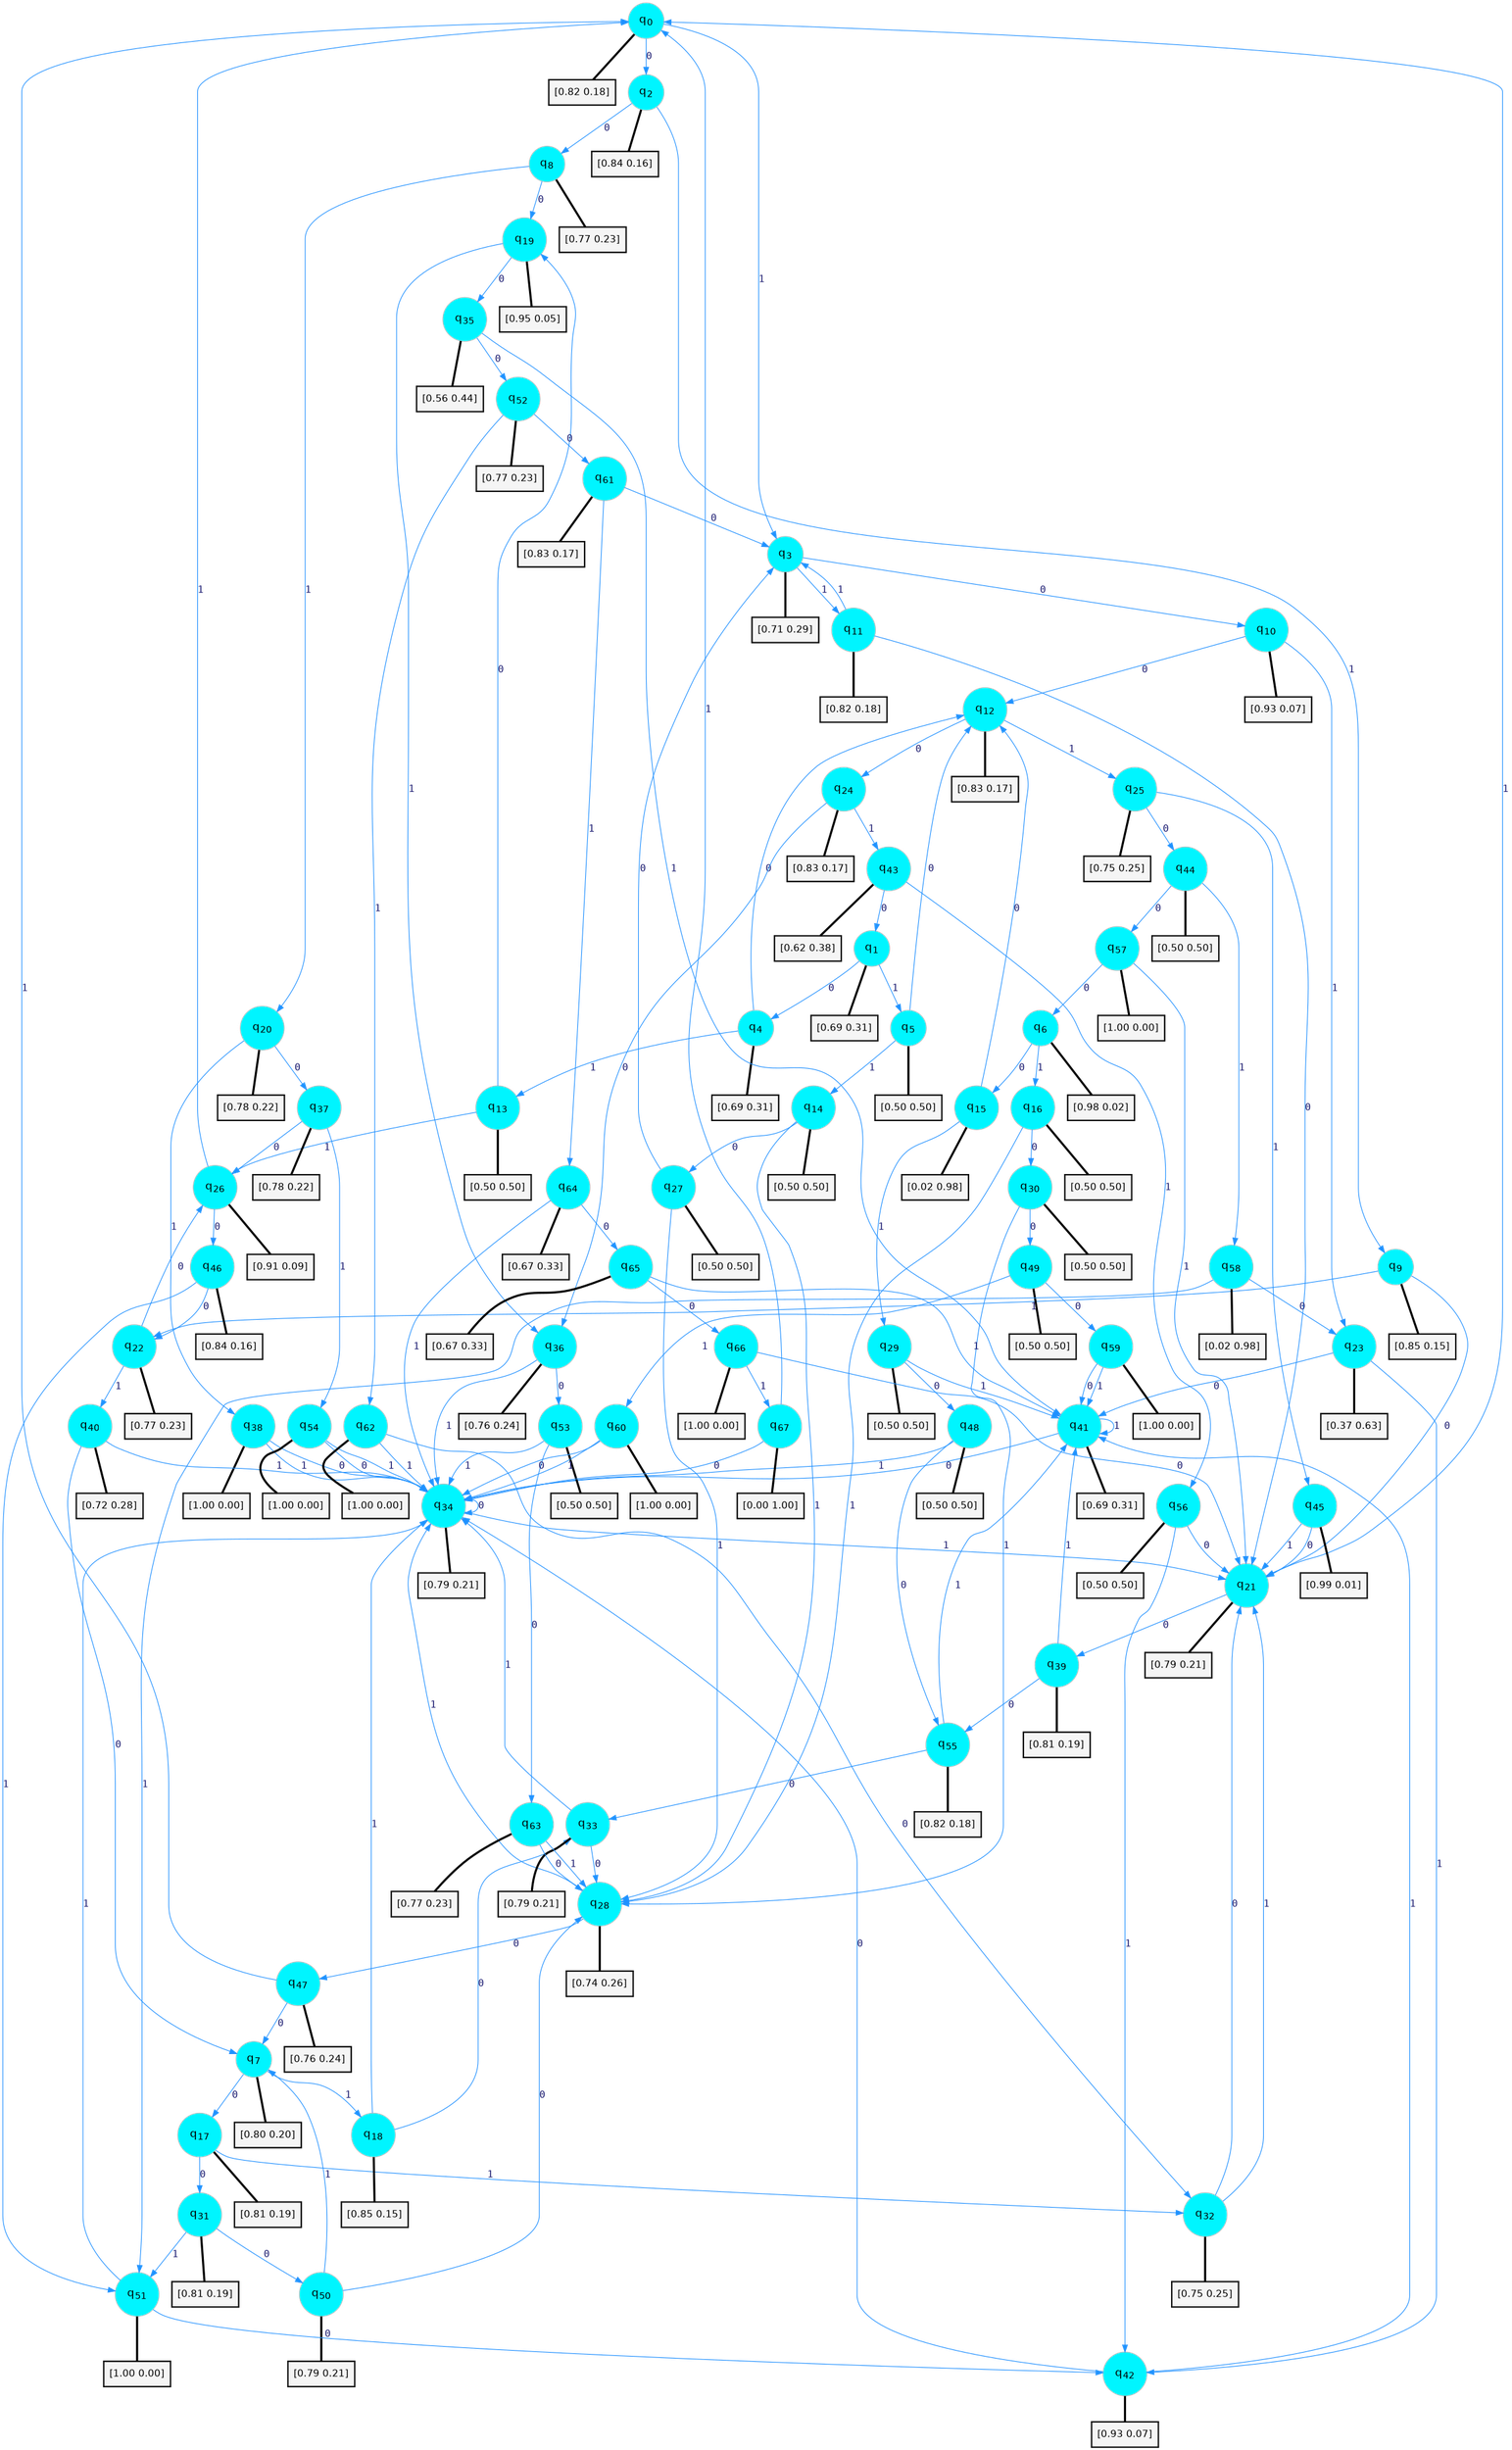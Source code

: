 digraph G {
graph [
bgcolor=transparent, dpi=300, rankdir=TD, size="40,25"];
node [
color=gray, fillcolor=turquoise1, fontcolor=black, fontname=Helvetica, fontsize=16, fontweight=bold, shape=circle, style=filled];
edge [
arrowsize=1, color=dodgerblue1, fontcolor=midnightblue, fontname=courier, fontweight=bold, penwidth=1, style=solid, weight=20];
0[label=<q<SUB>0</SUB>>];
1[label=<q<SUB>1</SUB>>];
2[label=<q<SUB>2</SUB>>];
3[label=<q<SUB>3</SUB>>];
4[label=<q<SUB>4</SUB>>];
5[label=<q<SUB>5</SUB>>];
6[label=<q<SUB>6</SUB>>];
7[label=<q<SUB>7</SUB>>];
8[label=<q<SUB>8</SUB>>];
9[label=<q<SUB>9</SUB>>];
10[label=<q<SUB>10</SUB>>];
11[label=<q<SUB>11</SUB>>];
12[label=<q<SUB>12</SUB>>];
13[label=<q<SUB>13</SUB>>];
14[label=<q<SUB>14</SUB>>];
15[label=<q<SUB>15</SUB>>];
16[label=<q<SUB>16</SUB>>];
17[label=<q<SUB>17</SUB>>];
18[label=<q<SUB>18</SUB>>];
19[label=<q<SUB>19</SUB>>];
20[label=<q<SUB>20</SUB>>];
21[label=<q<SUB>21</SUB>>];
22[label=<q<SUB>22</SUB>>];
23[label=<q<SUB>23</SUB>>];
24[label=<q<SUB>24</SUB>>];
25[label=<q<SUB>25</SUB>>];
26[label=<q<SUB>26</SUB>>];
27[label=<q<SUB>27</SUB>>];
28[label=<q<SUB>28</SUB>>];
29[label=<q<SUB>29</SUB>>];
30[label=<q<SUB>30</SUB>>];
31[label=<q<SUB>31</SUB>>];
32[label=<q<SUB>32</SUB>>];
33[label=<q<SUB>33</SUB>>];
34[label=<q<SUB>34</SUB>>];
35[label=<q<SUB>35</SUB>>];
36[label=<q<SUB>36</SUB>>];
37[label=<q<SUB>37</SUB>>];
38[label=<q<SUB>38</SUB>>];
39[label=<q<SUB>39</SUB>>];
40[label=<q<SUB>40</SUB>>];
41[label=<q<SUB>41</SUB>>];
42[label=<q<SUB>42</SUB>>];
43[label=<q<SUB>43</SUB>>];
44[label=<q<SUB>44</SUB>>];
45[label=<q<SUB>45</SUB>>];
46[label=<q<SUB>46</SUB>>];
47[label=<q<SUB>47</SUB>>];
48[label=<q<SUB>48</SUB>>];
49[label=<q<SUB>49</SUB>>];
50[label=<q<SUB>50</SUB>>];
51[label=<q<SUB>51</SUB>>];
52[label=<q<SUB>52</SUB>>];
53[label=<q<SUB>53</SUB>>];
54[label=<q<SUB>54</SUB>>];
55[label=<q<SUB>55</SUB>>];
56[label=<q<SUB>56</SUB>>];
57[label=<q<SUB>57</SUB>>];
58[label=<q<SUB>58</SUB>>];
59[label=<q<SUB>59</SUB>>];
60[label=<q<SUB>60</SUB>>];
61[label=<q<SUB>61</SUB>>];
62[label=<q<SUB>62</SUB>>];
63[label=<q<SUB>63</SUB>>];
64[label=<q<SUB>64</SUB>>];
65[label=<q<SUB>65</SUB>>];
66[label=<q<SUB>66</SUB>>];
67[label=<q<SUB>67</SUB>>];
68[label="[0.82 0.18]", shape=box,fontcolor=black, fontname=Helvetica, fontsize=14, penwidth=2, fillcolor=whitesmoke,color=black];
69[label="[0.69 0.31]", shape=box,fontcolor=black, fontname=Helvetica, fontsize=14, penwidth=2, fillcolor=whitesmoke,color=black];
70[label="[0.84 0.16]", shape=box,fontcolor=black, fontname=Helvetica, fontsize=14, penwidth=2, fillcolor=whitesmoke,color=black];
71[label="[0.71 0.29]", shape=box,fontcolor=black, fontname=Helvetica, fontsize=14, penwidth=2, fillcolor=whitesmoke,color=black];
72[label="[0.69 0.31]", shape=box,fontcolor=black, fontname=Helvetica, fontsize=14, penwidth=2, fillcolor=whitesmoke,color=black];
73[label="[0.50 0.50]", shape=box,fontcolor=black, fontname=Helvetica, fontsize=14, penwidth=2, fillcolor=whitesmoke,color=black];
74[label="[0.98 0.02]", shape=box,fontcolor=black, fontname=Helvetica, fontsize=14, penwidth=2, fillcolor=whitesmoke,color=black];
75[label="[0.80 0.20]", shape=box,fontcolor=black, fontname=Helvetica, fontsize=14, penwidth=2, fillcolor=whitesmoke,color=black];
76[label="[0.77 0.23]", shape=box,fontcolor=black, fontname=Helvetica, fontsize=14, penwidth=2, fillcolor=whitesmoke,color=black];
77[label="[0.85 0.15]", shape=box,fontcolor=black, fontname=Helvetica, fontsize=14, penwidth=2, fillcolor=whitesmoke,color=black];
78[label="[0.93 0.07]", shape=box,fontcolor=black, fontname=Helvetica, fontsize=14, penwidth=2, fillcolor=whitesmoke,color=black];
79[label="[0.82 0.18]", shape=box,fontcolor=black, fontname=Helvetica, fontsize=14, penwidth=2, fillcolor=whitesmoke,color=black];
80[label="[0.83 0.17]", shape=box,fontcolor=black, fontname=Helvetica, fontsize=14, penwidth=2, fillcolor=whitesmoke,color=black];
81[label="[0.50 0.50]", shape=box,fontcolor=black, fontname=Helvetica, fontsize=14, penwidth=2, fillcolor=whitesmoke,color=black];
82[label="[0.50 0.50]", shape=box,fontcolor=black, fontname=Helvetica, fontsize=14, penwidth=2, fillcolor=whitesmoke,color=black];
83[label="[0.02 0.98]", shape=box,fontcolor=black, fontname=Helvetica, fontsize=14, penwidth=2, fillcolor=whitesmoke,color=black];
84[label="[0.50 0.50]", shape=box,fontcolor=black, fontname=Helvetica, fontsize=14, penwidth=2, fillcolor=whitesmoke,color=black];
85[label="[0.81 0.19]", shape=box,fontcolor=black, fontname=Helvetica, fontsize=14, penwidth=2, fillcolor=whitesmoke,color=black];
86[label="[0.85 0.15]", shape=box,fontcolor=black, fontname=Helvetica, fontsize=14, penwidth=2, fillcolor=whitesmoke,color=black];
87[label="[0.95 0.05]", shape=box,fontcolor=black, fontname=Helvetica, fontsize=14, penwidth=2, fillcolor=whitesmoke,color=black];
88[label="[0.78 0.22]", shape=box,fontcolor=black, fontname=Helvetica, fontsize=14, penwidth=2, fillcolor=whitesmoke,color=black];
89[label="[0.79 0.21]", shape=box,fontcolor=black, fontname=Helvetica, fontsize=14, penwidth=2, fillcolor=whitesmoke,color=black];
90[label="[0.77 0.23]", shape=box,fontcolor=black, fontname=Helvetica, fontsize=14, penwidth=2, fillcolor=whitesmoke,color=black];
91[label="[0.37 0.63]", shape=box,fontcolor=black, fontname=Helvetica, fontsize=14, penwidth=2, fillcolor=whitesmoke,color=black];
92[label="[0.83 0.17]", shape=box,fontcolor=black, fontname=Helvetica, fontsize=14, penwidth=2, fillcolor=whitesmoke,color=black];
93[label="[0.75 0.25]", shape=box,fontcolor=black, fontname=Helvetica, fontsize=14, penwidth=2, fillcolor=whitesmoke,color=black];
94[label="[0.91 0.09]", shape=box,fontcolor=black, fontname=Helvetica, fontsize=14, penwidth=2, fillcolor=whitesmoke,color=black];
95[label="[0.50 0.50]", shape=box,fontcolor=black, fontname=Helvetica, fontsize=14, penwidth=2, fillcolor=whitesmoke,color=black];
96[label="[0.74 0.26]", shape=box,fontcolor=black, fontname=Helvetica, fontsize=14, penwidth=2, fillcolor=whitesmoke,color=black];
97[label="[0.50 0.50]", shape=box,fontcolor=black, fontname=Helvetica, fontsize=14, penwidth=2, fillcolor=whitesmoke,color=black];
98[label="[0.50 0.50]", shape=box,fontcolor=black, fontname=Helvetica, fontsize=14, penwidth=2, fillcolor=whitesmoke,color=black];
99[label="[0.81 0.19]", shape=box,fontcolor=black, fontname=Helvetica, fontsize=14, penwidth=2, fillcolor=whitesmoke,color=black];
100[label="[0.75 0.25]", shape=box,fontcolor=black, fontname=Helvetica, fontsize=14, penwidth=2, fillcolor=whitesmoke,color=black];
101[label="[0.79 0.21]", shape=box,fontcolor=black, fontname=Helvetica, fontsize=14, penwidth=2, fillcolor=whitesmoke,color=black];
102[label="[0.79 0.21]", shape=box,fontcolor=black, fontname=Helvetica, fontsize=14, penwidth=2, fillcolor=whitesmoke,color=black];
103[label="[0.56 0.44]", shape=box,fontcolor=black, fontname=Helvetica, fontsize=14, penwidth=2, fillcolor=whitesmoke,color=black];
104[label="[0.76 0.24]", shape=box,fontcolor=black, fontname=Helvetica, fontsize=14, penwidth=2, fillcolor=whitesmoke,color=black];
105[label="[0.78 0.22]", shape=box,fontcolor=black, fontname=Helvetica, fontsize=14, penwidth=2, fillcolor=whitesmoke,color=black];
106[label="[1.00 0.00]", shape=box,fontcolor=black, fontname=Helvetica, fontsize=14, penwidth=2, fillcolor=whitesmoke,color=black];
107[label="[0.81 0.19]", shape=box,fontcolor=black, fontname=Helvetica, fontsize=14, penwidth=2, fillcolor=whitesmoke,color=black];
108[label="[0.72 0.28]", shape=box,fontcolor=black, fontname=Helvetica, fontsize=14, penwidth=2, fillcolor=whitesmoke,color=black];
109[label="[0.69 0.31]", shape=box,fontcolor=black, fontname=Helvetica, fontsize=14, penwidth=2, fillcolor=whitesmoke,color=black];
110[label="[0.93 0.07]", shape=box,fontcolor=black, fontname=Helvetica, fontsize=14, penwidth=2, fillcolor=whitesmoke,color=black];
111[label="[0.62 0.38]", shape=box,fontcolor=black, fontname=Helvetica, fontsize=14, penwidth=2, fillcolor=whitesmoke,color=black];
112[label="[0.50 0.50]", shape=box,fontcolor=black, fontname=Helvetica, fontsize=14, penwidth=2, fillcolor=whitesmoke,color=black];
113[label="[0.99 0.01]", shape=box,fontcolor=black, fontname=Helvetica, fontsize=14, penwidth=2, fillcolor=whitesmoke,color=black];
114[label="[0.84 0.16]", shape=box,fontcolor=black, fontname=Helvetica, fontsize=14, penwidth=2, fillcolor=whitesmoke,color=black];
115[label="[0.76 0.24]", shape=box,fontcolor=black, fontname=Helvetica, fontsize=14, penwidth=2, fillcolor=whitesmoke,color=black];
116[label="[0.50 0.50]", shape=box,fontcolor=black, fontname=Helvetica, fontsize=14, penwidth=2, fillcolor=whitesmoke,color=black];
117[label="[0.50 0.50]", shape=box,fontcolor=black, fontname=Helvetica, fontsize=14, penwidth=2, fillcolor=whitesmoke,color=black];
118[label="[0.79 0.21]", shape=box,fontcolor=black, fontname=Helvetica, fontsize=14, penwidth=2, fillcolor=whitesmoke,color=black];
119[label="[1.00 0.00]", shape=box,fontcolor=black, fontname=Helvetica, fontsize=14, penwidth=2, fillcolor=whitesmoke,color=black];
120[label="[0.77 0.23]", shape=box,fontcolor=black, fontname=Helvetica, fontsize=14, penwidth=2, fillcolor=whitesmoke,color=black];
121[label="[0.50 0.50]", shape=box,fontcolor=black, fontname=Helvetica, fontsize=14, penwidth=2, fillcolor=whitesmoke,color=black];
122[label="[1.00 0.00]", shape=box,fontcolor=black, fontname=Helvetica, fontsize=14, penwidth=2, fillcolor=whitesmoke,color=black];
123[label="[0.82 0.18]", shape=box,fontcolor=black, fontname=Helvetica, fontsize=14, penwidth=2, fillcolor=whitesmoke,color=black];
124[label="[0.50 0.50]", shape=box,fontcolor=black, fontname=Helvetica, fontsize=14, penwidth=2, fillcolor=whitesmoke,color=black];
125[label="[1.00 0.00]", shape=box,fontcolor=black, fontname=Helvetica, fontsize=14, penwidth=2, fillcolor=whitesmoke,color=black];
126[label="[0.02 0.98]", shape=box,fontcolor=black, fontname=Helvetica, fontsize=14, penwidth=2, fillcolor=whitesmoke,color=black];
127[label="[1.00 0.00]", shape=box,fontcolor=black, fontname=Helvetica, fontsize=14, penwidth=2, fillcolor=whitesmoke,color=black];
128[label="[1.00 0.00]", shape=box,fontcolor=black, fontname=Helvetica, fontsize=14, penwidth=2, fillcolor=whitesmoke,color=black];
129[label="[0.83 0.17]", shape=box,fontcolor=black, fontname=Helvetica, fontsize=14, penwidth=2, fillcolor=whitesmoke,color=black];
130[label="[1.00 0.00]", shape=box,fontcolor=black, fontname=Helvetica, fontsize=14, penwidth=2, fillcolor=whitesmoke,color=black];
131[label="[0.77 0.23]", shape=box,fontcolor=black, fontname=Helvetica, fontsize=14, penwidth=2, fillcolor=whitesmoke,color=black];
132[label="[0.67 0.33]", shape=box,fontcolor=black, fontname=Helvetica, fontsize=14, penwidth=2, fillcolor=whitesmoke,color=black];
133[label="[0.67 0.33]", shape=box,fontcolor=black, fontname=Helvetica, fontsize=14, penwidth=2, fillcolor=whitesmoke,color=black];
134[label="[1.00 0.00]", shape=box,fontcolor=black, fontname=Helvetica, fontsize=14, penwidth=2, fillcolor=whitesmoke,color=black];
135[label="[0.00 1.00]", shape=box,fontcolor=black, fontname=Helvetica, fontsize=14, penwidth=2, fillcolor=whitesmoke,color=black];
0->2 [label=0];
0->3 [label=1];
0->68 [arrowhead=none, penwidth=3,color=black];
1->4 [label=0];
1->5 [label=1];
1->69 [arrowhead=none, penwidth=3,color=black];
2->8 [label=0];
2->9 [label=1];
2->70 [arrowhead=none, penwidth=3,color=black];
3->10 [label=0];
3->11 [label=1];
3->71 [arrowhead=none, penwidth=3,color=black];
4->12 [label=0];
4->13 [label=1];
4->72 [arrowhead=none, penwidth=3,color=black];
5->12 [label=0];
5->14 [label=1];
5->73 [arrowhead=none, penwidth=3,color=black];
6->15 [label=0];
6->16 [label=1];
6->74 [arrowhead=none, penwidth=3,color=black];
7->17 [label=0];
7->18 [label=1];
7->75 [arrowhead=none, penwidth=3,color=black];
8->19 [label=0];
8->20 [label=1];
8->76 [arrowhead=none, penwidth=3,color=black];
9->21 [label=0];
9->22 [label=1];
9->77 [arrowhead=none, penwidth=3,color=black];
10->12 [label=0];
10->23 [label=1];
10->78 [arrowhead=none, penwidth=3,color=black];
11->21 [label=0];
11->3 [label=1];
11->79 [arrowhead=none, penwidth=3,color=black];
12->24 [label=0];
12->25 [label=1];
12->80 [arrowhead=none, penwidth=3,color=black];
13->19 [label=0];
13->26 [label=1];
13->81 [arrowhead=none, penwidth=3,color=black];
14->27 [label=0];
14->28 [label=1];
14->82 [arrowhead=none, penwidth=3,color=black];
15->12 [label=0];
15->29 [label=1];
15->83 [arrowhead=none, penwidth=3,color=black];
16->30 [label=0];
16->28 [label=1];
16->84 [arrowhead=none, penwidth=3,color=black];
17->31 [label=0];
17->32 [label=1];
17->85 [arrowhead=none, penwidth=3,color=black];
18->33 [label=0];
18->34 [label=1];
18->86 [arrowhead=none, penwidth=3,color=black];
19->35 [label=0];
19->36 [label=1];
19->87 [arrowhead=none, penwidth=3,color=black];
20->37 [label=0];
20->38 [label=1];
20->88 [arrowhead=none, penwidth=3,color=black];
21->39 [label=0];
21->0 [label=1];
21->89 [arrowhead=none, penwidth=3,color=black];
22->26 [label=0];
22->40 [label=1];
22->90 [arrowhead=none, penwidth=3,color=black];
23->41 [label=0];
23->42 [label=1];
23->91 [arrowhead=none, penwidth=3,color=black];
24->36 [label=0];
24->43 [label=1];
24->92 [arrowhead=none, penwidth=3,color=black];
25->44 [label=0];
25->45 [label=1];
25->93 [arrowhead=none, penwidth=3,color=black];
26->46 [label=0];
26->0 [label=1];
26->94 [arrowhead=none, penwidth=3,color=black];
27->3 [label=0];
27->28 [label=1];
27->95 [arrowhead=none, penwidth=3,color=black];
28->47 [label=0];
28->34 [label=1];
28->96 [arrowhead=none, penwidth=3,color=black];
29->48 [label=0];
29->41 [label=1];
29->97 [arrowhead=none, penwidth=3,color=black];
30->49 [label=0];
30->28 [label=1];
30->98 [arrowhead=none, penwidth=3,color=black];
31->50 [label=0];
31->51 [label=1];
31->99 [arrowhead=none, penwidth=3,color=black];
32->21 [label=0];
32->21 [label=1];
32->100 [arrowhead=none, penwidth=3,color=black];
33->28 [label=0];
33->34 [label=1];
33->101 [arrowhead=none, penwidth=3,color=black];
34->34 [label=0];
34->21 [label=1];
34->102 [arrowhead=none, penwidth=3,color=black];
35->52 [label=0];
35->41 [label=1];
35->103 [arrowhead=none, penwidth=3,color=black];
36->53 [label=0];
36->34 [label=1];
36->104 [arrowhead=none, penwidth=3,color=black];
37->26 [label=0];
37->54 [label=1];
37->105 [arrowhead=none, penwidth=3,color=black];
38->34 [label=0];
38->34 [label=1];
38->106 [arrowhead=none, penwidth=3,color=black];
39->55 [label=0];
39->41 [label=1];
39->107 [arrowhead=none, penwidth=3,color=black];
40->7 [label=0];
40->34 [label=1];
40->108 [arrowhead=none, penwidth=3,color=black];
41->34 [label=0];
41->41 [label=1];
41->109 [arrowhead=none, penwidth=3,color=black];
42->34 [label=0];
42->41 [label=1];
42->110 [arrowhead=none, penwidth=3,color=black];
43->1 [label=0];
43->56 [label=1];
43->111 [arrowhead=none, penwidth=3,color=black];
44->57 [label=0];
44->58 [label=1];
44->112 [arrowhead=none, penwidth=3,color=black];
45->21 [label=0];
45->21 [label=1];
45->113 [arrowhead=none, penwidth=3,color=black];
46->22 [label=0];
46->51 [label=1];
46->114 [arrowhead=none, penwidth=3,color=black];
47->7 [label=0];
47->0 [label=1];
47->115 [arrowhead=none, penwidth=3,color=black];
48->55 [label=0];
48->34 [label=1];
48->116 [arrowhead=none, penwidth=3,color=black];
49->59 [label=0];
49->60 [label=1];
49->117 [arrowhead=none, penwidth=3,color=black];
50->28 [label=0];
50->7 [label=1];
50->118 [arrowhead=none, penwidth=3,color=black];
51->42 [label=0];
51->34 [label=1];
51->119 [arrowhead=none, penwidth=3,color=black];
52->61 [label=0];
52->62 [label=1];
52->120 [arrowhead=none, penwidth=3,color=black];
53->63 [label=0];
53->34 [label=1];
53->121 [arrowhead=none, penwidth=3,color=black];
54->34 [label=0];
54->34 [label=1];
54->122 [arrowhead=none, penwidth=3,color=black];
55->33 [label=0];
55->41 [label=1];
55->123 [arrowhead=none, penwidth=3,color=black];
56->21 [label=0];
56->42 [label=1];
56->124 [arrowhead=none, penwidth=3,color=black];
57->6 [label=0];
57->21 [label=1];
57->125 [arrowhead=none, penwidth=3,color=black];
58->23 [label=0];
58->51 [label=1];
58->126 [arrowhead=none, penwidth=3,color=black];
59->41 [label=0];
59->41 [label=1];
59->127 [arrowhead=none, penwidth=3,color=black];
60->34 [label=0];
60->34 [label=1];
60->128 [arrowhead=none, penwidth=3,color=black];
61->3 [label=0];
61->64 [label=1];
61->129 [arrowhead=none, penwidth=3,color=black];
62->32 [label=0];
62->34 [label=1];
62->130 [arrowhead=none, penwidth=3,color=black];
63->28 [label=0];
63->28 [label=1];
63->131 [arrowhead=none, penwidth=3,color=black];
64->65 [label=0];
64->34 [label=1];
64->132 [arrowhead=none, penwidth=3,color=black];
65->66 [label=0];
65->41 [label=1];
65->133 [arrowhead=none, penwidth=3,color=black];
66->21 [label=0];
66->67 [label=1];
66->134 [arrowhead=none, penwidth=3,color=black];
67->34 [label=0];
67->0 [label=1];
67->135 [arrowhead=none, penwidth=3,color=black];
}
